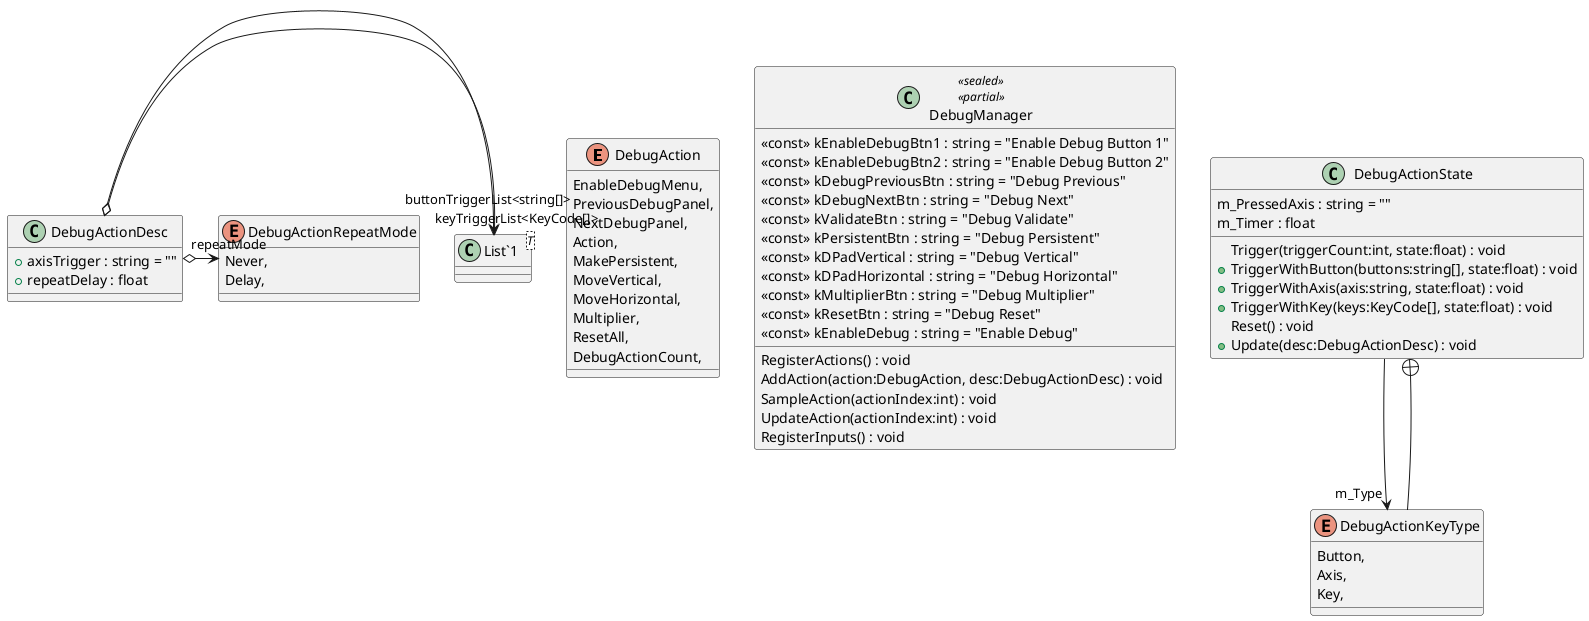 @startuml
enum DebugAction {
    EnableDebugMenu,
    PreviousDebugPanel,
    NextDebugPanel,
    Action,
    MakePersistent,
    MoveVertical,
    MoveHorizontal,
    Multiplier,
    ResetAll,
    DebugActionCount,
}
enum DebugActionRepeatMode {
    Never,
    Delay,
}
class DebugManager <<sealed>> <<partial>> {
    <<const>> kEnableDebugBtn1 : string = "Enable Debug Button 1"
    <<const>> kEnableDebugBtn2 : string = "Enable Debug Button 2"
    <<const>> kDebugPreviousBtn : string = "Debug Previous"
    <<const>> kDebugNextBtn : string = "Debug Next"
    <<const>> kValidateBtn : string = "Debug Validate"
    <<const>> kPersistentBtn : string = "Debug Persistent"
    <<const>> kDPadVertical : string = "Debug Vertical"
    <<const>> kDPadHorizontal : string = "Debug Horizontal"
    <<const>> kMultiplierBtn : string = "Debug Multiplier"
    <<const>> kResetBtn : string = "Debug Reset"
    <<const>> kEnableDebug : string = "Enable Debug"
    RegisterActions() : void
    AddAction(action:DebugAction, desc:DebugActionDesc) : void
    SampleAction(actionIndex:int) : void
    UpdateAction(actionIndex:int) : void
    RegisterInputs() : void
}
class DebugActionDesc {
    + axisTrigger : string = ""
    + repeatDelay : float
}
class DebugActionState {
    m_PressedAxis : string = ""
    m_Timer : float
    Trigger(triggerCount:int, state:float) : void
    + TriggerWithButton(buttons:string[], state:float) : void
    + TriggerWithAxis(axis:string, state:float) : void
    + TriggerWithKey(keys:KeyCode[], state:float) : void
    Reset() : void
    + Update(desc:DebugActionDesc) : void
}
class "List`1"<T> {
}
enum DebugActionKeyType {
    Button,
    Axis,
    Key,
}
DebugActionDesc o-> "buttonTriggerList<string[]>" "List`1"
DebugActionDesc o-> "keyTriggerList<KeyCode[]>" "List`1"
DebugActionDesc o-> "repeatMode" DebugActionRepeatMode
DebugActionState --> "m_Type" DebugActionKeyType
DebugActionState +-- DebugActionKeyType
@enduml
